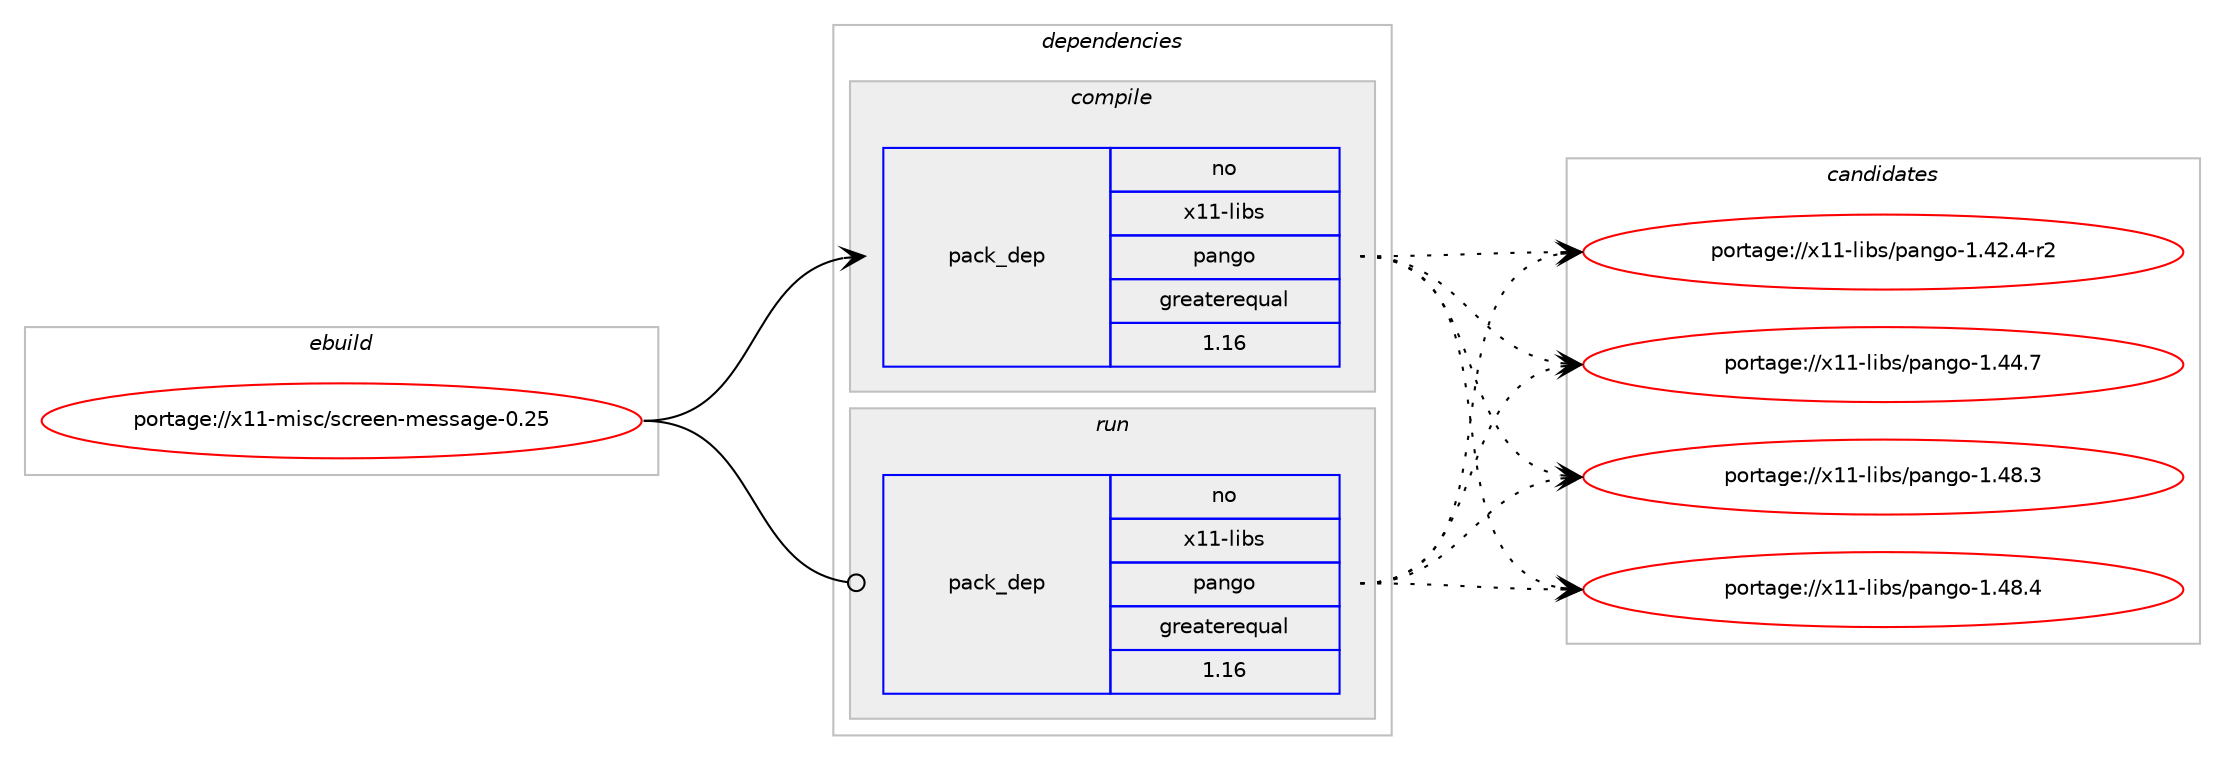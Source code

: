 digraph prolog {

# *************
# Graph options
# *************

newrank=true;
concentrate=true;
compound=true;
graph [rankdir=LR,fontname=Helvetica,fontsize=10,ranksep=1.5];#, ranksep=2.5, nodesep=0.2];
edge  [arrowhead=vee];
node  [fontname=Helvetica,fontsize=10];

# **********
# The ebuild
# **********

subgraph cluster_leftcol {
color=gray;
rank=same;
label=<<i>ebuild</i>>;
id [label="portage://x11-misc/screen-message-0.25", color=red, width=4, href="../x11-misc/screen-message-0.25.svg"];
}

# ****************
# The dependencies
# ****************

subgraph cluster_midcol {
color=gray;
label=<<i>dependencies</i>>;
subgraph cluster_compile {
fillcolor="#eeeeee";
style=filled;
label=<<i>compile</i>>;
# *** BEGIN UNKNOWN DEPENDENCY TYPE (TODO) ***
# id -> package_dependency(portage://x11-misc/screen-message-0.25,install,no,x11-libs,cairo,none,[,,],[],[])
# *** END UNKNOWN DEPENDENCY TYPE (TODO) ***

# *** BEGIN UNKNOWN DEPENDENCY TYPE (TODO) ***
# id -> package_dependency(portage://x11-misc/screen-message-0.25,install,no,x11-libs,gtk+,none,[,,],[slot(3)],[])
# *** END UNKNOWN DEPENDENCY TYPE (TODO) ***

subgraph pack322 {
dependency697 [label=<<TABLE BORDER="0" CELLBORDER="1" CELLSPACING="0" CELLPADDING="4" WIDTH="220"><TR><TD ROWSPAN="6" CELLPADDING="30">pack_dep</TD></TR><TR><TD WIDTH="110">no</TD></TR><TR><TD>x11-libs</TD></TR><TR><TD>pango</TD></TR><TR><TD>greaterequal</TD></TR><TR><TD>1.16</TD></TR></TABLE>>, shape=none, color=blue];
}
id:e -> dependency697:w [weight=20,style="solid",arrowhead="vee"];
}
subgraph cluster_compileandrun {
fillcolor="#eeeeee";
style=filled;
label=<<i>compile and run</i>>;
}
subgraph cluster_run {
fillcolor="#eeeeee";
style=filled;
label=<<i>run</i>>;
# *** BEGIN UNKNOWN DEPENDENCY TYPE (TODO) ***
# id -> package_dependency(portage://x11-misc/screen-message-0.25,run,no,x11-libs,cairo,none,[,,],[],[])
# *** END UNKNOWN DEPENDENCY TYPE (TODO) ***

# *** BEGIN UNKNOWN DEPENDENCY TYPE (TODO) ***
# id -> package_dependency(portage://x11-misc/screen-message-0.25,run,no,x11-libs,gtk+,none,[,,],[slot(3)],[])
# *** END UNKNOWN DEPENDENCY TYPE (TODO) ***

subgraph pack323 {
dependency698 [label=<<TABLE BORDER="0" CELLBORDER="1" CELLSPACING="0" CELLPADDING="4" WIDTH="220"><TR><TD ROWSPAN="6" CELLPADDING="30">pack_dep</TD></TR><TR><TD WIDTH="110">no</TD></TR><TR><TD>x11-libs</TD></TR><TR><TD>pango</TD></TR><TR><TD>greaterequal</TD></TR><TR><TD>1.16</TD></TR></TABLE>>, shape=none, color=blue];
}
id:e -> dependency698:w [weight=20,style="solid",arrowhead="odot"];
}
}

# **************
# The candidates
# **************

subgraph cluster_choices {
rank=same;
color=gray;
label=<<i>candidates</i>>;

subgraph choice322 {
color=black;
nodesep=1;
choice120494945108105981154711297110103111454946525046524511450 [label="portage://x11-libs/pango-1.42.4-r2", color=red, width=4,href="../x11-libs/pango-1.42.4-r2.svg"];
choice12049494510810598115471129711010311145494652524655 [label="portage://x11-libs/pango-1.44.7", color=red, width=4,href="../x11-libs/pango-1.44.7.svg"];
choice12049494510810598115471129711010311145494652564651 [label="portage://x11-libs/pango-1.48.3", color=red, width=4,href="../x11-libs/pango-1.48.3.svg"];
choice12049494510810598115471129711010311145494652564652 [label="portage://x11-libs/pango-1.48.4", color=red, width=4,href="../x11-libs/pango-1.48.4.svg"];
dependency697:e -> choice120494945108105981154711297110103111454946525046524511450:w [style=dotted,weight="100"];
dependency697:e -> choice12049494510810598115471129711010311145494652524655:w [style=dotted,weight="100"];
dependency697:e -> choice12049494510810598115471129711010311145494652564651:w [style=dotted,weight="100"];
dependency697:e -> choice12049494510810598115471129711010311145494652564652:w [style=dotted,weight="100"];
}
subgraph choice323 {
color=black;
nodesep=1;
choice120494945108105981154711297110103111454946525046524511450 [label="portage://x11-libs/pango-1.42.4-r2", color=red, width=4,href="../x11-libs/pango-1.42.4-r2.svg"];
choice12049494510810598115471129711010311145494652524655 [label="portage://x11-libs/pango-1.44.7", color=red, width=4,href="../x11-libs/pango-1.44.7.svg"];
choice12049494510810598115471129711010311145494652564651 [label="portage://x11-libs/pango-1.48.3", color=red, width=4,href="../x11-libs/pango-1.48.3.svg"];
choice12049494510810598115471129711010311145494652564652 [label="portage://x11-libs/pango-1.48.4", color=red, width=4,href="../x11-libs/pango-1.48.4.svg"];
dependency698:e -> choice120494945108105981154711297110103111454946525046524511450:w [style=dotted,weight="100"];
dependency698:e -> choice12049494510810598115471129711010311145494652524655:w [style=dotted,weight="100"];
dependency698:e -> choice12049494510810598115471129711010311145494652564651:w [style=dotted,weight="100"];
dependency698:e -> choice12049494510810598115471129711010311145494652564652:w [style=dotted,weight="100"];
}
}

}
